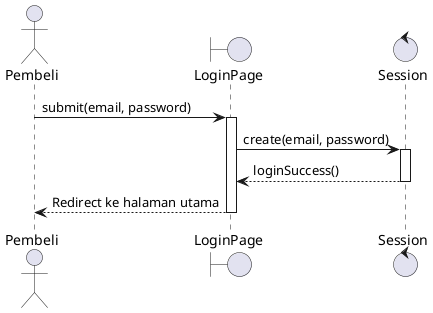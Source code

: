 @startuml
actor Pembeli
boundary LoginPage
control Session

Pembeli -> LoginPage : submit(email, password)
activate LoginPage
LoginPage -> Session : create(email, password)
activate Session
Session --> LoginPage : loginSuccess()
deactivate Session
LoginPage --> Pembeli : Redirect ke halaman utama
deactivate LoginPage
@enduml